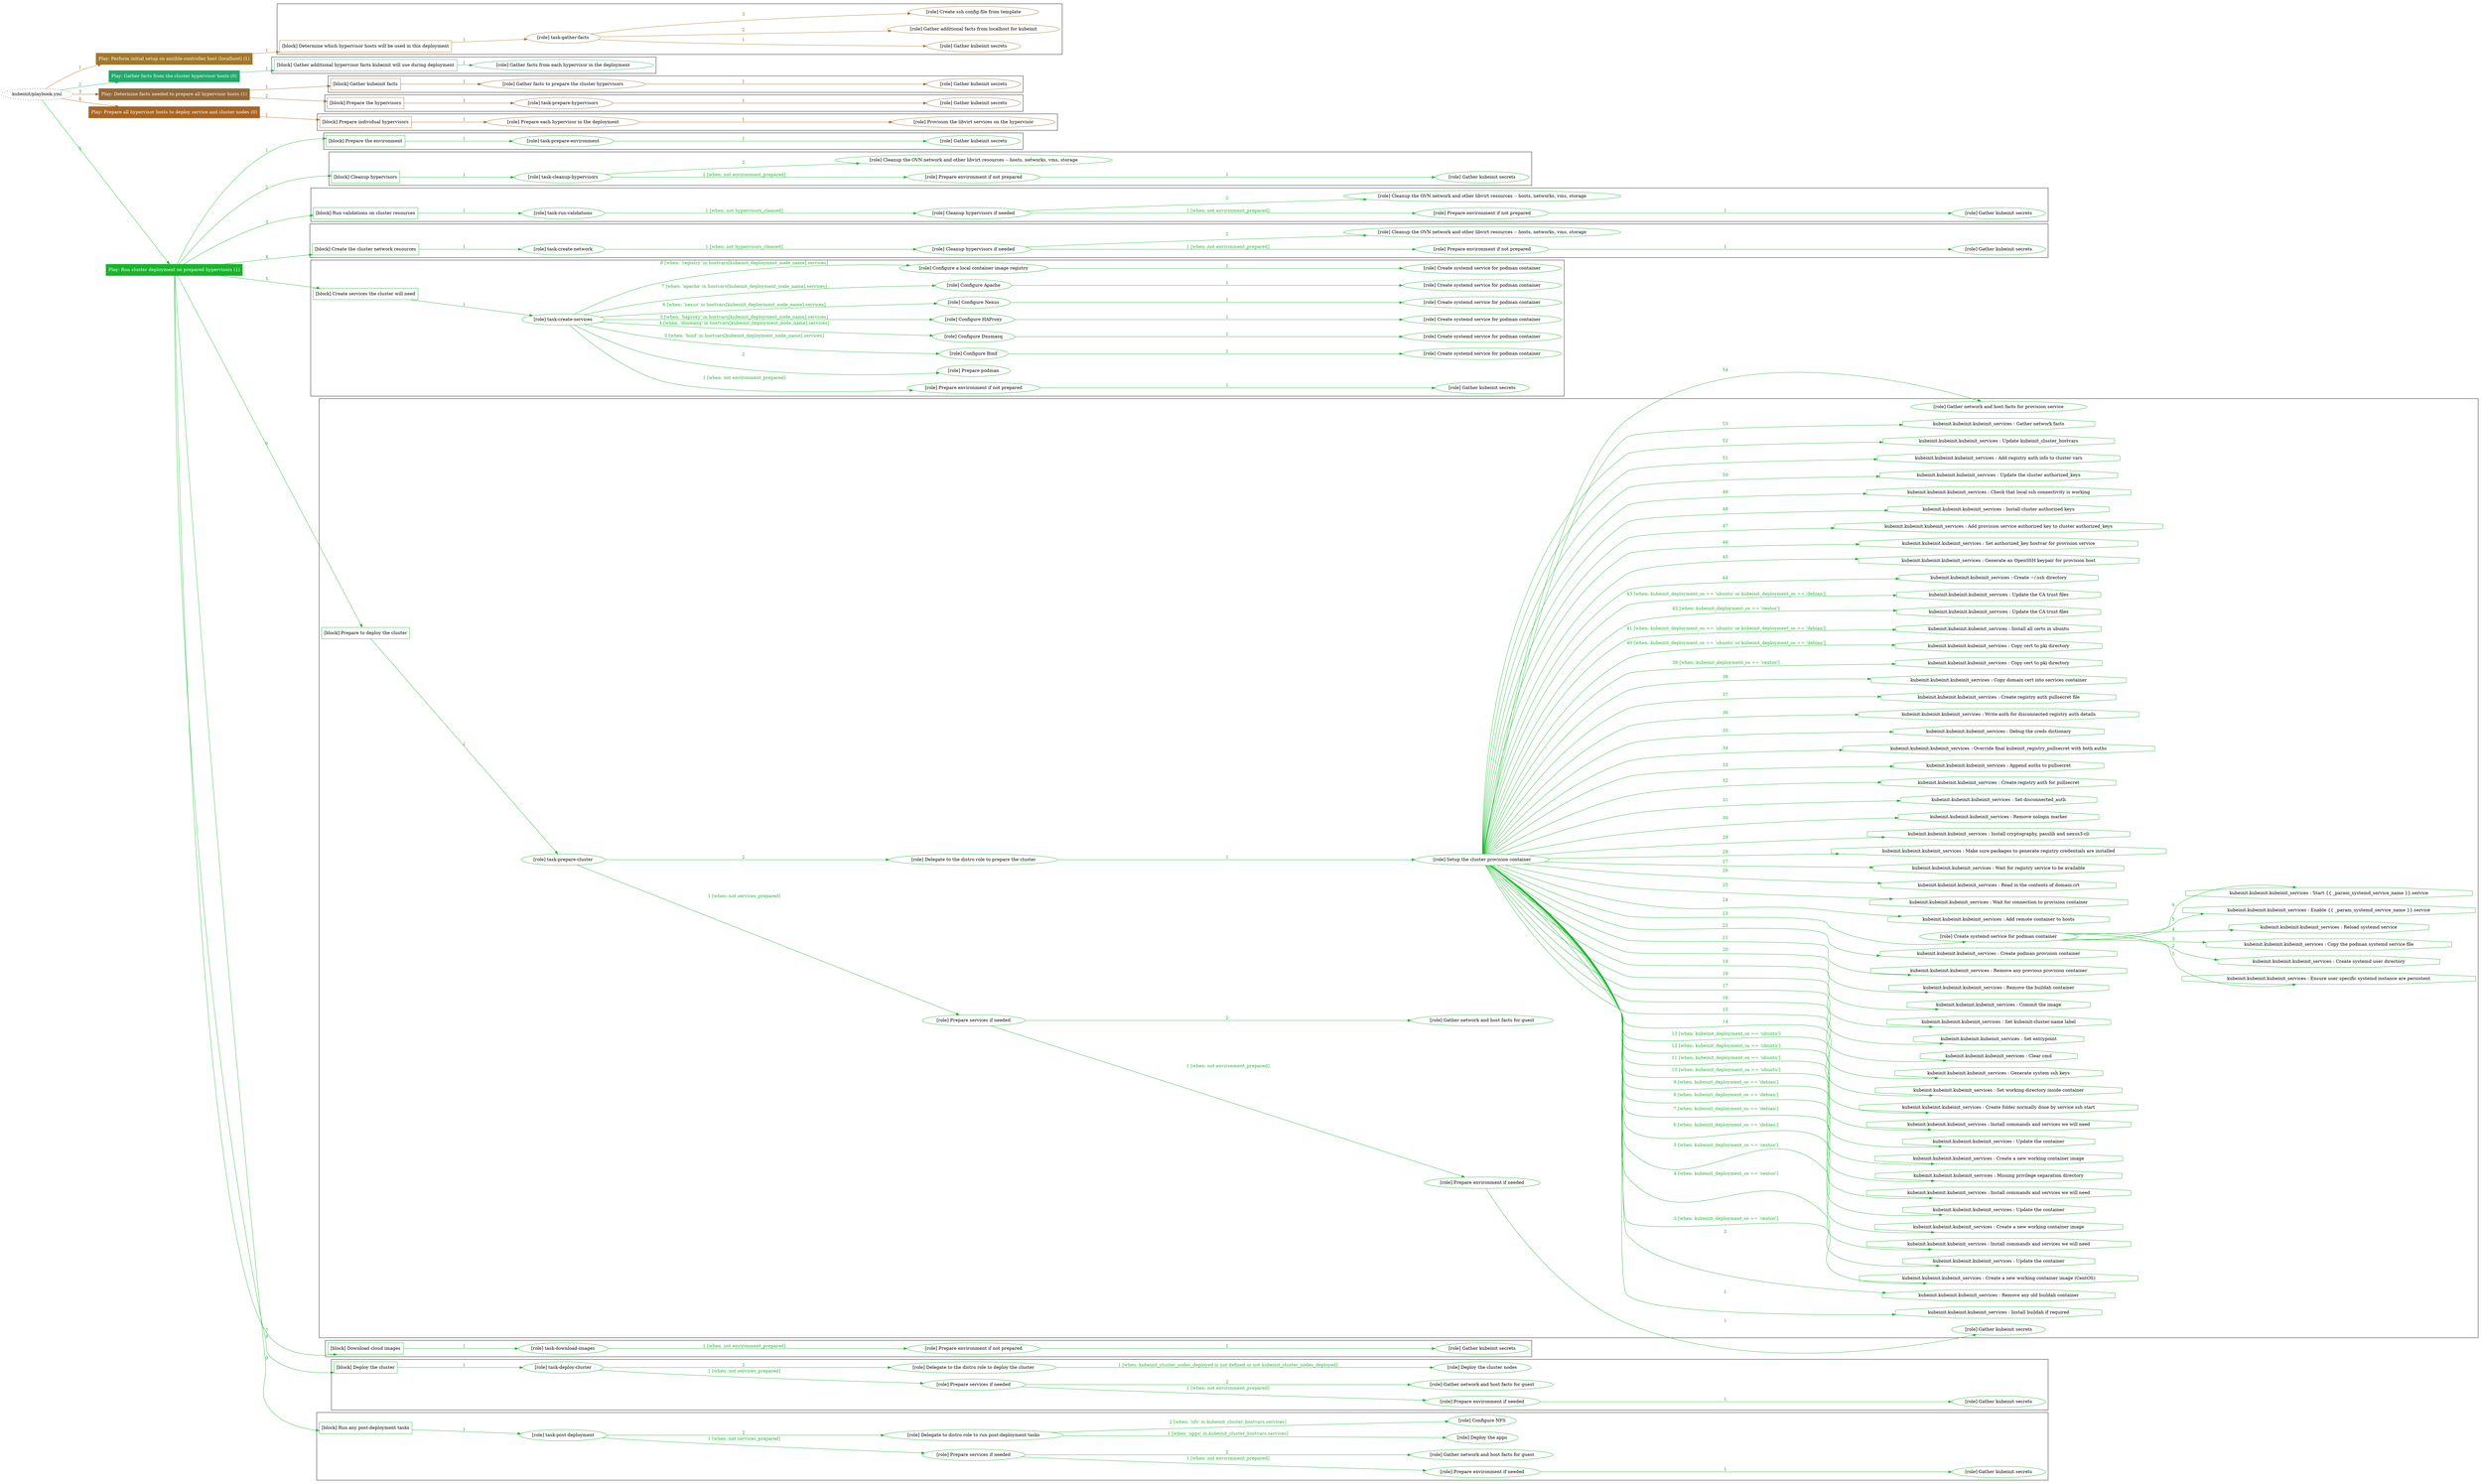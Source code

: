 digraph {
	graph [concentrate=true ordering=in rankdir=LR ratio=fill]
	edge [esep=5 sep=10]
	"kubeinit/playbook.yml" [URL="/home/runner/work/kubeinit/kubeinit/kubeinit/playbook.yml" id=playbook_84fba9ce style=dotted]
	"kubeinit/playbook.yml" -> play_010822d7 [label="1 " color="#a37829" fontcolor="#a37829" id=edge_a7d5410a labeltooltip="1 " tooltip="1 "]
	subgraph "Play: Perform initial setup on ansible-controller host (localhost) (1)" {
		play_010822d7 [label="Play: Perform initial setup on ansible-controller host (localhost) (1)" URL="/home/runner/work/kubeinit/kubeinit/kubeinit/playbook.yml" color="#a37829" fontcolor="#ffffff" id=play_010822d7 shape=box style=filled tooltip=localhost]
		play_010822d7 -> block_dcb8c14a [label=1 color="#a37829" fontcolor="#a37829" id=edge_700310ca labeltooltip=1 tooltip=1]
		subgraph cluster_block_dcb8c14a {
			block_dcb8c14a [label="[block] Determine which hypervisor hosts will be used in this deployment" URL="/home/runner/work/kubeinit/kubeinit/kubeinit/playbook.yml" color="#a37829" id=block_dcb8c14a labeltooltip="Determine which hypervisor hosts will be used in this deployment" shape=box tooltip="Determine which hypervisor hosts will be used in this deployment"]
			block_dcb8c14a -> role_39f34946 [label="1 " color="#a37829" fontcolor="#a37829" id=edge_fb85d889 labeltooltip="1 " tooltip="1 "]
			subgraph "task-gather-facts" {
				role_39f34946 [label="[role] task-gather-facts" URL="/home/runner/work/kubeinit/kubeinit/kubeinit/playbook.yml" color="#a37829" id=role_39f34946 tooltip="task-gather-facts"]
				role_39f34946 -> role_44f5b8d3 [label="1 " color="#a37829" fontcolor="#a37829" id=edge_ed61dc88 labeltooltip="1 " tooltip="1 "]
				subgraph "Gather kubeinit secrets" {
					role_44f5b8d3 [label="[role] Gather kubeinit secrets" URL="/home/runner/.ansible/collections/ansible_collections/kubeinit/kubeinit/roles/kubeinit_prepare/tasks/build_hypervisors_group.yml" color="#a37829" id=role_44f5b8d3 tooltip="Gather kubeinit secrets"]
				}
				role_39f34946 -> role_539f2148 [label="2 " color="#a37829" fontcolor="#a37829" id=edge_5804ff45 labeltooltip="2 " tooltip="2 "]
				subgraph "Gather additional facts from localhost for kubeinit" {
					role_539f2148 [label="[role] Gather additional facts from localhost for kubeinit" URL="/home/runner/.ansible/collections/ansible_collections/kubeinit/kubeinit/roles/kubeinit_prepare/tasks/build_hypervisors_group.yml" color="#a37829" id=role_539f2148 tooltip="Gather additional facts from localhost for kubeinit"]
				}
				role_39f34946 -> role_5b6ff74d [label="3 " color="#a37829" fontcolor="#a37829" id=edge_4830f0af labeltooltip="3 " tooltip="3 "]
				subgraph "Create ssh config file from template" {
					role_5b6ff74d [label="[role] Create ssh config file from template" URL="/home/runner/.ansible/collections/ansible_collections/kubeinit/kubeinit/roles/kubeinit_prepare/tasks/build_hypervisors_group.yml" color="#a37829" id=role_5b6ff74d tooltip="Create ssh config file from template"]
				}
			}
		}
	}
	"kubeinit/playbook.yml" -> play_2dc989ea [label="2 " color="#22aa6b" fontcolor="#22aa6b" id=edge_35e00c16 labeltooltip="2 " tooltip="2 "]
	subgraph "Play: Gather facts from the cluster hypervisor hosts (0)" {
		play_2dc989ea [label="Play: Gather facts from the cluster hypervisor hosts (0)" URL="/home/runner/work/kubeinit/kubeinit/kubeinit/playbook.yml" color="#22aa6b" fontcolor="#ffffff" id=play_2dc989ea shape=box style=filled tooltip="Play: Gather facts from the cluster hypervisor hosts (0)"]
		play_2dc989ea -> block_ac00ad74 [label=1 color="#22aa6b" fontcolor="#22aa6b" id=edge_d4556d71 labeltooltip=1 tooltip=1]
		subgraph cluster_block_ac00ad74 {
			block_ac00ad74 [label="[block] Gather additional hypervisor facts kubeinit will use during deployment" URL="/home/runner/work/kubeinit/kubeinit/kubeinit/playbook.yml" color="#22aa6b" id=block_ac00ad74 labeltooltip="Gather additional hypervisor facts kubeinit will use during deployment" shape=box tooltip="Gather additional hypervisor facts kubeinit will use during deployment"]
			block_ac00ad74 -> role_a3de8698 [label="1 " color="#22aa6b" fontcolor="#22aa6b" id=edge_7dc26b96 labeltooltip="1 " tooltip="1 "]
			subgraph "Gather facts from each hypervisor in the deployment" {
				role_a3de8698 [label="[role] Gather facts from each hypervisor in the deployment" URL="/home/runner/work/kubeinit/kubeinit/kubeinit/playbook.yml" color="#22aa6b" id=role_a3de8698 tooltip="Gather facts from each hypervisor in the deployment"]
			}
		}
	}
	"kubeinit/playbook.yml" -> play_e4b88ab1 [label="3 " color="#936939" fontcolor="#936939" id=edge_78af3069 labeltooltip="3 " tooltip="3 "]
	subgraph "Play: Determine facts needed to prepare all hypervisor hosts (1)" {
		play_e4b88ab1 [label="Play: Determine facts needed to prepare all hypervisor hosts (1)" URL="/home/runner/work/kubeinit/kubeinit/kubeinit/playbook.yml" color="#936939" fontcolor="#ffffff" id=play_e4b88ab1 shape=box style=filled tooltip=localhost]
		play_e4b88ab1 -> block_9641864a [label=1 color="#936939" fontcolor="#936939" id=edge_58a84266 labeltooltip=1 tooltip=1]
		subgraph cluster_block_9641864a {
			block_9641864a [label="[block] Gather kubeinit facts" URL="/home/runner/work/kubeinit/kubeinit/kubeinit/playbook.yml" color="#936939" id=block_9641864a labeltooltip="Gather kubeinit facts" shape=box tooltip="Gather kubeinit facts"]
			block_9641864a -> role_19237694 [label="1 " color="#936939" fontcolor="#936939" id=edge_d3f4c751 labeltooltip="1 " tooltip="1 "]
			subgraph "Gather facts to prepare the cluster hypervisors" {
				role_19237694 [label="[role] Gather facts to prepare the cluster hypervisors" URL="/home/runner/work/kubeinit/kubeinit/kubeinit/playbook.yml" color="#936939" id=role_19237694 tooltip="Gather facts to prepare the cluster hypervisors"]
				role_19237694 -> role_4e6e9935 [label="1 " color="#936939" fontcolor="#936939" id=edge_4ea0a6ab labeltooltip="1 " tooltip="1 "]
				subgraph "Gather kubeinit secrets" {
					role_4e6e9935 [label="[role] Gather kubeinit secrets" URL="/home/runner/.ansible/collections/ansible_collections/kubeinit/kubeinit/roles/kubeinit_prepare/tasks/gather_kubeinit_facts.yml" color="#936939" id=role_4e6e9935 tooltip="Gather kubeinit secrets"]
				}
			}
		}
		play_e4b88ab1 -> block_16814faa [label=2 color="#936939" fontcolor="#936939" id=edge_255faeba labeltooltip=2 tooltip=2]
		subgraph cluster_block_16814faa {
			block_16814faa [label="[block] Prepare the hypervisors" URL="/home/runner/work/kubeinit/kubeinit/kubeinit/playbook.yml" color="#936939" id=block_16814faa labeltooltip="Prepare the hypervisors" shape=box tooltip="Prepare the hypervisors"]
			block_16814faa -> role_1c1bbac6 [label="1 " color="#936939" fontcolor="#936939" id=edge_6a7a013c labeltooltip="1 " tooltip="1 "]
			subgraph "task-prepare-hypervisors" {
				role_1c1bbac6 [label="[role] task-prepare-hypervisors" URL="/home/runner/work/kubeinit/kubeinit/kubeinit/playbook.yml" color="#936939" id=role_1c1bbac6 tooltip="task-prepare-hypervisors"]
				role_1c1bbac6 -> role_fc783c22 [label="1 " color="#936939" fontcolor="#936939" id=edge_accdf6dc labeltooltip="1 " tooltip="1 "]
				subgraph "Gather kubeinit secrets" {
					role_fc783c22 [label="[role] Gather kubeinit secrets" URL="/home/runner/.ansible/collections/ansible_collections/kubeinit/kubeinit/roles/kubeinit_prepare/tasks/gather_kubeinit_facts.yml" color="#936939" id=role_fc783c22 tooltip="Gather kubeinit secrets"]
				}
			}
		}
	}
	"kubeinit/playbook.yml" -> play_22e86d2a [label="4 " color="#a96523" fontcolor="#a96523" id=edge_ec205d15 labeltooltip="4 " tooltip="4 "]
	subgraph "Play: Prepare all hypervisor hosts to deploy service and cluster nodes (0)" {
		play_22e86d2a [label="Play: Prepare all hypervisor hosts to deploy service and cluster nodes (0)" URL="/home/runner/work/kubeinit/kubeinit/kubeinit/playbook.yml" color="#a96523" fontcolor="#ffffff" id=play_22e86d2a shape=box style=filled tooltip="Play: Prepare all hypervisor hosts to deploy service and cluster nodes (0)"]
		play_22e86d2a -> block_40fb61cf [label=1 color="#a96523" fontcolor="#a96523" id=edge_02265a91 labeltooltip=1 tooltip=1]
		subgraph cluster_block_40fb61cf {
			block_40fb61cf [label="[block] Prepare individual hypervisors" URL="/home/runner/work/kubeinit/kubeinit/kubeinit/playbook.yml" color="#a96523" id=block_40fb61cf labeltooltip="Prepare individual hypervisors" shape=box tooltip="Prepare individual hypervisors"]
			block_40fb61cf -> role_a3c7fcb0 [label="1 " color="#a96523" fontcolor="#a96523" id=edge_dfbcfa0a labeltooltip="1 " tooltip="1 "]
			subgraph "Prepare each hypervisor in the deployment" {
				role_a3c7fcb0 [label="[role] Prepare each hypervisor in the deployment" URL="/home/runner/work/kubeinit/kubeinit/kubeinit/playbook.yml" color="#a96523" id=role_a3c7fcb0 tooltip="Prepare each hypervisor in the deployment"]
				role_a3c7fcb0 -> role_2aed43eb [label="1 " color="#a96523" fontcolor="#a96523" id=edge_36b8171f labeltooltip="1 " tooltip="1 "]
				subgraph "Provision the libvirt services on the hypervisor" {
					role_2aed43eb [label="[role] Provision the libvirt services on the hypervisor" URL="/home/runner/.ansible/collections/ansible_collections/kubeinit/kubeinit/roles/kubeinit_prepare/tasks/prepare_hypervisor.yml" color="#a96523" id=role_2aed43eb tooltip="Provision the libvirt services on the hypervisor"]
				}
			}
		}
	}
	"kubeinit/playbook.yml" -> play_64bb8687 [label="5 " color="#17b52a" fontcolor="#17b52a" id=edge_efe9ae5b labeltooltip="5 " tooltip="5 "]
	subgraph "Play: Run cluster deployment on prepared hypervisors (1)" {
		play_64bb8687 [label="Play: Run cluster deployment on prepared hypervisors (1)" URL="/home/runner/work/kubeinit/kubeinit/kubeinit/playbook.yml" color="#17b52a" fontcolor="#ffffff" id=play_64bb8687 shape=box style=filled tooltip=localhost]
		play_64bb8687 -> block_bbfc0397 [label=1 color="#17b52a" fontcolor="#17b52a" id=edge_41d5a544 labeltooltip=1 tooltip=1]
		subgraph cluster_block_bbfc0397 {
			block_bbfc0397 [label="[block] Prepare the environment" URL="/home/runner/work/kubeinit/kubeinit/kubeinit/playbook.yml" color="#17b52a" id=block_bbfc0397 labeltooltip="Prepare the environment" shape=box tooltip="Prepare the environment"]
			block_bbfc0397 -> role_d74ebbca [label="1 " color="#17b52a" fontcolor="#17b52a" id=edge_5b2a47fd labeltooltip="1 " tooltip="1 "]
			subgraph "task-prepare-environment" {
				role_d74ebbca [label="[role] task-prepare-environment" URL="/home/runner/work/kubeinit/kubeinit/kubeinit/playbook.yml" color="#17b52a" id=role_d74ebbca tooltip="task-prepare-environment"]
				role_d74ebbca -> role_ac856a50 [label="1 " color="#17b52a" fontcolor="#17b52a" id=edge_e6552eb6 labeltooltip="1 " tooltip="1 "]
				subgraph "Gather kubeinit secrets" {
					role_ac856a50 [label="[role] Gather kubeinit secrets" URL="/home/runner/.ansible/collections/ansible_collections/kubeinit/kubeinit/roles/kubeinit_prepare/tasks/gather_kubeinit_facts.yml" color="#17b52a" id=role_ac856a50 tooltip="Gather kubeinit secrets"]
				}
			}
		}
		play_64bb8687 -> block_3f1434f9 [label=2 color="#17b52a" fontcolor="#17b52a" id=edge_67674c0d labeltooltip=2 tooltip=2]
		subgraph cluster_block_3f1434f9 {
			block_3f1434f9 [label="[block] Cleanup hypervisors" URL="/home/runner/work/kubeinit/kubeinit/kubeinit/playbook.yml" color="#17b52a" id=block_3f1434f9 labeltooltip="Cleanup hypervisors" shape=box tooltip="Cleanup hypervisors"]
			block_3f1434f9 -> role_aa4baf7c [label="1 " color="#17b52a" fontcolor="#17b52a" id=edge_ce40bc9f labeltooltip="1 " tooltip="1 "]
			subgraph "task-cleanup-hypervisors" {
				role_aa4baf7c [label="[role] task-cleanup-hypervisors" URL="/home/runner/work/kubeinit/kubeinit/kubeinit/playbook.yml" color="#17b52a" id=role_aa4baf7c tooltip="task-cleanup-hypervisors"]
				role_aa4baf7c -> role_0d0cd2d0 [label="1 [when: not environment_prepared]" color="#17b52a" fontcolor="#17b52a" id=edge_a7b0afd8 labeltooltip="1 [when: not environment_prepared]" tooltip="1 [when: not environment_prepared]"]
				subgraph "Prepare environment if not prepared" {
					role_0d0cd2d0 [label="[role] Prepare environment if not prepared" URL="/home/runner/.ansible/collections/ansible_collections/kubeinit/kubeinit/roles/kubeinit_prepare/tasks/cleanup_hypervisors.yml" color="#17b52a" id=role_0d0cd2d0 tooltip="Prepare environment if not prepared"]
					role_0d0cd2d0 -> role_9ca22de2 [label="1 " color="#17b52a" fontcolor="#17b52a" id=edge_0d79c607 labeltooltip="1 " tooltip="1 "]
					subgraph "Gather kubeinit secrets" {
						role_9ca22de2 [label="[role] Gather kubeinit secrets" URL="/home/runner/.ansible/collections/ansible_collections/kubeinit/kubeinit/roles/kubeinit_prepare/tasks/gather_kubeinit_facts.yml" color="#17b52a" id=role_9ca22de2 tooltip="Gather kubeinit secrets"]
					}
				}
				role_aa4baf7c -> role_26570e67 [label="2 " color="#17b52a" fontcolor="#17b52a" id=edge_0f68b725 labeltooltip="2 " tooltip="2 "]
				subgraph "Cleanup the OVN network and other libvirt resources -- hosts, networks, vms, storage" {
					role_26570e67 [label="[role] Cleanup the OVN network and other libvirt resources -- hosts, networks, vms, storage" URL="/home/runner/.ansible/collections/ansible_collections/kubeinit/kubeinit/roles/kubeinit_prepare/tasks/cleanup_hypervisors.yml" color="#17b52a" id=role_26570e67 tooltip="Cleanup the OVN network and other libvirt resources -- hosts, networks, vms, storage"]
				}
			}
		}
		play_64bb8687 -> block_dca66e6c [label=3 color="#17b52a" fontcolor="#17b52a" id=edge_99a265ee labeltooltip=3 tooltip=3]
		subgraph cluster_block_dca66e6c {
			block_dca66e6c [label="[block] Run validations on cluster resources" URL="/home/runner/work/kubeinit/kubeinit/kubeinit/playbook.yml" color="#17b52a" id=block_dca66e6c labeltooltip="Run validations on cluster resources" shape=box tooltip="Run validations on cluster resources"]
			block_dca66e6c -> role_7340319b [label="1 " color="#17b52a" fontcolor="#17b52a" id=edge_f844c649 labeltooltip="1 " tooltip="1 "]
			subgraph "task-run-validations" {
				role_7340319b [label="[role] task-run-validations" URL="/home/runner/work/kubeinit/kubeinit/kubeinit/playbook.yml" color="#17b52a" id=role_7340319b tooltip="task-run-validations"]
				role_7340319b -> role_7cbd3b4e [label="1 [when: not hypervisors_cleaned]" color="#17b52a" fontcolor="#17b52a" id=edge_5befba0a labeltooltip="1 [when: not hypervisors_cleaned]" tooltip="1 [when: not hypervisors_cleaned]"]
				subgraph "Cleanup hypervisors if needed" {
					role_7cbd3b4e [label="[role] Cleanup hypervisors if needed" URL="/home/runner/.ansible/collections/ansible_collections/kubeinit/kubeinit/roles/kubeinit_validations/tasks/main.yml" color="#17b52a" id=role_7cbd3b4e tooltip="Cleanup hypervisors if needed"]
					role_7cbd3b4e -> role_caf42e31 [label="1 [when: not environment_prepared]" color="#17b52a" fontcolor="#17b52a" id=edge_5fbf40f5 labeltooltip="1 [when: not environment_prepared]" tooltip="1 [when: not environment_prepared]"]
					subgraph "Prepare environment if not prepared" {
						role_caf42e31 [label="[role] Prepare environment if not prepared" URL="/home/runner/.ansible/collections/ansible_collections/kubeinit/kubeinit/roles/kubeinit_prepare/tasks/cleanup_hypervisors.yml" color="#17b52a" id=role_caf42e31 tooltip="Prepare environment if not prepared"]
						role_caf42e31 -> role_7d5c1a63 [label="1 " color="#17b52a" fontcolor="#17b52a" id=edge_31cccf26 labeltooltip="1 " tooltip="1 "]
						subgraph "Gather kubeinit secrets" {
							role_7d5c1a63 [label="[role] Gather kubeinit secrets" URL="/home/runner/.ansible/collections/ansible_collections/kubeinit/kubeinit/roles/kubeinit_prepare/tasks/gather_kubeinit_facts.yml" color="#17b52a" id=role_7d5c1a63 tooltip="Gather kubeinit secrets"]
						}
					}
					role_7cbd3b4e -> role_e10bc735 [label="2 " color="#17b52a" fontcolor="#17b52a" id=edge_9ee5b65f labeltooltip="2 " tooltip="2 "]
					subgraph "Cleanup the OVN network and other libvirt resources -- hosts, networks, vms, storage" {
						role_e10bc735 [label="[role] Cleanup the OVN network and other libvirt resources -- hosts, networks, vms, storage" URL="/home/runner/.ansible/collections/ansible_collections/kubeinit/kubeinit/roles/kubeinit_prepare/tasks/cleanup_hypervisors.yml" color="#17b52a" id=role_e10bc735 tooltip="Cleanup the OVN network and other libvirt resources -- hosts, networks, vms, storage"]
					}
				}
			}
		}
		play_64bb8687 -> block_aea53b89 [label=4 color="#17b52a" fontcolor="#17b52a" id=edge_0e803e95 labeltooltip=4 tooltip=4]
		subgraph cluster_block_aea53b89 {
			block_aea53b89 [label="[block] Create the cluster network resources" URL="/home/runner/work/kubeinit/kubeinit/kubeinit/playbook.yml" color="#17b52a" id=block_aea53b89 labeltooltip="Create the cluster network resources" shape=box tooltip="Create the cluster network resources"]
			block_aea53b89 -> role_957cc8a6 [label="1 " color="#17b52a" fontcolor="#17b52a" id=edge_a18d44c5 labeltooltip="1 " tooltip="1 "]
			subgraph "task-create-network" {
				role_957cc8a6 [label="[role] task-create-network" URL="/home/runner/work/kubeinit/kubeinit/kubeinit/playbook.yml" color="#17b52a" id=role_957cc8a6 tooltip="task-create-network"]
				role_957cc8a6 -> role_bab358bd [label="1 [when: not hypervisors_cleaned]" color="#17b52a" fontcolor="#17b52a" id=edge_50283673 labeltooltip="1 [when: not hypervisors_cleaned]" tooltip="1 [when: not hypervisors_cleaned]"]
				subgraph "Cleanup hypervisors if needed" {
					role_bab358bd [label="[role] Cleanup hypervisors if needed" URL="/home/runner/.ansible/collections/ansible_collections/kubeinit/kubeinit/roles/kubeinit_libvirt/tasks/create_network.yml" color="#17b52a" id=role_bab358bd tooltip="Cleanup hypervisors if needed"]
					role_bab358bd -> role_b33e9c35 [label="1 [when: not environment_prepared]" color="#17b52a" fontcolor="#17b52a" id=edge_08e759b4 labeltooltip="1 [when: not environment_prepared]" tooltip="1 [when: not environment_prepared]"]
					subgraph "Prepare environment if not prepared" {
						role_b33e9c35 [label="[role] Prepare environment if not prepared" URL="/home/runner/.ansible/collections/ansible_collections/kubeinit/kubeinit/roles/kubeinit_prepare/tasks/cleanup_hypervisors.yml" color="#17b52a" id=role_b33e9c35 tooltip="Prepare environment if not prepared"]
						role_b33e9c35 -> role_7e5448d7 [label="1 " color="#17b52a" fontcolor="#17b52a" id=edge_12b33874 labeltooltip="1 " tooltip="1 "]
						subgraph "Gather kubeinit secrets" {
							role_7e5448d7 [label="[role] Gather kubeinit secrets" URL="/home/runner/.ansible/collections/ansible_collections/kubeinit/kubeinit/roles/kubeinit_prepare/tasks/gather_kubeinit_facts.yml" color="#17b52a" id=role_7e5448d7 tooltip="Gather kubeinit secrets"]
						}
					}
					role_bab358bd -> role_82193b40 [label="2 " color="#17b52a" fontcolor="#17b52a" id=edge_972640d1 labeltooltip="2 " tooltip="2 "]
					subgraph "Cleanup the OVN network and other libvirt resources -- hosts, networks, vms, storage" {
						role_82193b40 [label="[role] Cleanup the OVN network and other libvirt resources -- hosts, networks, vms, storage" URL="/home/runner/.ansible/collections/ansible_collections/kubeinit/kubeinit/roles/kubeinit_prepare/tasks/cleanup_hypervisors.yml" color="#17b52a" id=role_82193b40 tooltip="Cleanup the OVN network and other libvirt resources -- hosts, networks, vms, storage"]
					}
				}
			}
		}
		play_64bb8687 -> block_4d4baec1 [label=5 color="#17b52a" fontcolor="#17b52a" id=edge_bff6e96a labeltooltip=5 tooltip=5]
		subgraph cluster_block_4d4baec1 {
			block_4d4baec1 [label="[block] Create services the cluster will need" URL="/home/runner/work/kubeinit/kubeinit/kubeinit/playbook.yml" color="#17b52a" id=block_4d4baec1 labeltooltip="Create services the cluster will need" shape=box tooltip="Create services the cluster will need"]
			block_4d4baec1 -> role_7cbf0a01 [label="1 " color="#17b52a" fontcolor="#17b52a" id=edge_b62a4c8f labeltooltip="1 " tooltip="1 "]
			subgraph "task-create-services" {
				role_7cbf0a01 [label="[role] task-create-services" URL="/home/runner/work/kubeinit/kubeinit/kubeinit/playbook.yml" color="#17b52a" id=role_7cbf0a01 tooltip="task-create-services"]
				role_7cbf0a01 -> role_25da7b26 [label="1 [when: not environment_prepared]" color="#17b52a" fontcolor="#17b52a" id=edge_885d1fc9 labeltooltip="1 [when: not environment_prepared]" tooltip="1 [when: not environment_prepared]"]
				subgraph "Prepare environment if not prepared" {
					role_25da7b26 [label="[role] Prepare environment if not prepared" URL="/home/runner/.ansible/collections/ansible_collections/kubeinit/kubeinit/roles/kubeinit_services/tasks/main.yml" color="#17b52a" id=role_25da7b26 tooltip="Prepare environment if not prepared"]
					role_25da7b26 -> role_eff73743 [label="1 " color="#17b52a" fontcolor="#17b52a" id=edge_cc1c04b3 labeltooltip="1 " tooltip="1 "]
					subgraph "Gather kubeinit secrets" {
						role_eff73743 [label="[role] Gather kubeinit secrets" URL="/home/runner/.ansible/collections/ansible_collections/kubeinit/kubeinit/roles/kubeinit_prepare/tasks/gather_kubeinit_facts.yml" color="#17b52a" id=role_eff73743 tooltip="Gather kubeinit secrets"]
					}
				}
				role_7cbf0a01 -> role_64d2f713 [label="2 " color="#17b52a" fontcolor="#17b52a" id=edge_a0f78852 labeltooltip="2 " tooltip="2 "]
				subgraph "Prepare podman" {
					role_64d2f713 [label="[role] Prepare podman" URL="/home/runner/.ansible/collections/ansible_collections/kubeinit/kubeinit/roles/kubeinit_services/tasks/00_create_service_pod.yml" color="#17b52a" id=role_64d2f713 tooltip="Prepare podman"]
				}
				role_7cbf0a01 -> role_ff7ba791 [label="3 [when: 'bind' in hostvars[kubeinit_deployment_node_name].services]" color="#17b52a" fontcolor="#17b52a" id=edge_392e79a0 labeltooltip="3 [when: 'bind' in hostvars[kubeinit_deployment_node_name].services]" tooltip="3 [when: 'bind' in hostvars[kubeinit_deployment_node_name].services]"]
				subgraph "Configure Bind" {
					role_ff7ba791 [label="[role] Configure Bind" URL="/home/runner/.ansible/collections/ansible_collections/kubeinit/kubeinit/roles/kubeinit_services/tasks/start_services_containers.yml" color="#17b52a" id=role_ff7ba791 tooltip="Configure Bind"]
					role_ff7ba791 -> role_b3c2a29e [label="1 " color="#17b52a" fontcolor="#17b52a" id=edge_9f932dff labeltooltip="1 " tooltip="1 "]
					subgraph "Create systemd service for podman container" {
						role_b3c2a29e [label="[role] Create systemd service for podman container" URL="/home/runner/.ansible/collections/ansible_collections/kubeinit/kubeinit/roles/kubeinit_bind/tasks/main.yml" color="#17b52a" id=role_b3c2a29e tooltip="Create systemd service for podman container"]
					}
				}
				role_7cbf0a01 -> role_d4b18c6d [label="4 [when: 'dnsmasq' in hostvars[kubeinit_deployment_node_name].services]" color="#17b52a" fontcolor="#17b52a" id=edge_f054c1ae labeltooltip="4 [when: 'dnsmasq' in hostvars[kubeinit_deployment_node_name].services]" tooltip="4 [when: 'dnsmasq' in hostvars[kubeinit_deployment_node_name].services]"]
				subgraph "Configure Dnsmasq" {
					role_d4b18c6d [label="[role] Configure Dnsmasq" URL="/home/runner/.ansible/collections/ansible_collections/kubeinit/kubeinit/roles/kubeinit_services/tasks/start_services_containers.yml" color="#17b52a" id=role_d4b18c6d tooltip="Configure Dnsmasq"]
					role_d4b18c6d -> role_06688817 [label="1 " color="#17b52a" fontcolor="#17b52a" id=edge_85ec9a1c labeltooltip="1 " tooltip="1 "]
					subgraph "Create systemd service for podman container" {
						role_06688817 [label="[role] Create systemd service for podman container" URL="/home/runner/.ansible/collections/ansible_collections/kubeinit/kubeinit/roles/kubeinit_dnsmasq/tasks/main.yml" color="#17b52a" id=role_06688817 tooltip="Create systemd service for podman container"]
					}
				}
				role_7cbf0a01 -> role_52c42e61 [label="5 [when: 'haproxy' in hostvars[kubeinit_deployment_node_name].services]" color="#17b52a" fontcolor="#17b52a" id=edge_87dfb4b6 labeltooltip="5 [when: 'haproxy' in hostvars[kubeinit_deployment_node_name].services]" tooltip="5 [when: 'haproxy' in hostvars[kubeinit_deployment_node_name].services]"]
				subgraph "Configure HAProxy" {
					role_52c42e61 [label="[role] Configure HAProxy" URL="/home/runner/.ansible/collections/ansible_collections/kubeinit/kubeinit/roles/kubeinit_services/tasks/start_services_containers.yml" color="#17b52a" id=role_52c42e61 tooltip="Configure HAProxy"]
					role_52c42e61 -> role_91958cb6 [label="1 " color="#17b52a" fontcolor="#17b52a" id=edge_92d668ef labeltooltip="1 " tooltip="1 "]
					subgraph "Create systemd service for podman container" {
						role_91958cb6 [label="[role] Create systemd service for podman container" URL="/home/runner/.ansible/collections/ansible_collections/kubeinit/kubeinit/roles/kubeinit_haproxy/tasks/main.yml" color="#17b52a" id=role_91958cb6 tooltip="Create systemd service for podman container"]
					}
				}
				role_7cbf0a01 -> role_205fbb84 [label="6 [when: 'nexus' in hostvars[kubeinit_deployment_node_name].services]" color="#17b52a" fontcolor="#17b52a" id=edge_3442d4ce labeltooltip="6 [when: 'nexus' in hostvars[kubeinit_deployment_node_name].services]" tooltip="6 [when: 'nexus' in hostvars[kubeinit_deployment_node_name].services]"]
				subgraph "Configure Nexus" {
					role_205fbb84 [label="[role] Configure Nexus" URL="/home/runner/.ansible/collections/ansible_collections/kubeinit/kubeinit/roles/kubeinit_services/tasks/start_services_containers.yml" color="#17b52a" id=role_205fbb84 tooltip="Configure Nexus"]
					role_205fbb84 -> role_b0420379 [label="1 " color="#17b52a" fontcolor="#17b52a" id=edge_5c4310a0 labeltooltip="1 " tooltip="1 "]
					subgraph "Create systemd service for podman container" {
						role_b0420379 [label="[role] Create systemd service for podman container" URL="/home/runner/.ansible/collections/ansible_collections/kubeinit/kubeinit/roles/kubeinit_nexus/tasks/main.yml" color="#17b52a" id=role_b0420379 tooltip="Create systemd service for podman container"]
					}
				}
				role_7cbf0a01 -> role_e3a705a2 [label="7 [when: 'apache' in hostvars[kubeinit_deployment_node_name].services]" color="#17b52a" fontcolor="#17b52a" id=edge_92230f1d labeltooltip="7 [when: 'apache' in hostvars[kubeinit_deployment_node_name].services]" tooltip="7 [when: 'apache' in hostvars[kubeinit_deployment_node_name].services]"]
				subgraph "Configure Apache" {
					role_e3a705a2 [label="[role] Configure Apache" URL="/home/runner/.ansible/collections/ansible_collections/kubeinit/kubeinit/roles/kubeinit_services/tasks/start_services_containers.yml" color="#17b52a" id=role_e3a705a2 tooltip="Configure Apache"]
					role_e3a705a2 -> role_fef2dff2 [label="1 " color="#17b52a" fontcolor="#17b52a" id=edge_d166b7ba labeltooltip="1 " tooltip="1 "]
					subgraph "Create systemd service for podman container" {
						role_fef2dff2 [label="[role] Create systemd service for podman container" URL="/home/runner/.ansible/collections/ansible_collections/kubeinit/kubeinit/roles/kubeinit_apache/tasks/main.yml" color="#17b52a" id=role_fef2dff2 tooltip="Create systemd service for podman container"]
					}
				}
				role_7cbf0a01 -> role_6638e2cf [label="8 [when: 'registry' in hostvars[kubeinit_deployment_node_name].services]" color="#17b52a" fontcolor="#17b52a" id=edge_f639ff50 labeltooltip="8 [when: 'registry' in hostvars[kubeinit_deployment_node_name].services]" tooltip="8 [when: 'registry' in hostvars[kubeinit_deployment_node_name].services]"]
				subgraph "Configure a local container image registry" {
					role_6638e2cf [label="[role] Configure a local container image registry" URL="/home/runner/.ansible/collections/ansible_collections/kubeinit/kubeinit/roles/kubeinit_services/tasks/start_services_containers.yml" color="#17b52a" id=role_6638e2cf tooltip="Configure a local container image registry"]
					role_6638e2cf -> role_63be3a0c [label="1 " color="#17b52a" fontcolor="#17b52a" id=edge_68dab74e labeltooltip="1 " tooltip="1 "]
					subgraph "Create systemd service for podman container" {
						role_63be3a0c [label="[role] Create systemd service for podman container" URL="/home/runner/.ansible/collections/ansible_collections/kubeinit/kubeinit/roles/kubeinit_registry/tasks/main.yml" color="#17b52a" id=role_63be3a0c tooltip="Create systemd service for podman container"]
					}
				}
			}
		}
		play_64bb8687 -> block_c933a621 [label=6 color="#17b52a" fontcolor="#17b52a" id=edge_1092ed04 labeltooltip=6 tooltip=6]
		subgraph cluster_block_c933a621 {
			block_c933a621 [label="[block] Prepare to deploy the cluster" URL="/home/runner/work/kubeinit/kubeinit/kubeinit/playbook.yml" color="#17b52a" id=block_c933a621 labeltooltip="Prepare to deploy the cluster" shape=box tooltip="Prepare to deploy the cluster"]
			block_c933a621 -> role_09d3606f [label="1 " color="#17b52a" fontcolor="#17b52a" id=edge_b33f8aae labeltooltip="1 " tooltip="1 "]
			subgraph "task-prepare-cluster" {
				role_09d3606f [label="[role] task-prepare-cluster" URL="/home/runner/work/kubeinit/kubeinit/kubeinit/playbook.yml" color="#17b52a" id=role_09d3606f tooltip="task-prepare-cluster"]
				role_09d3606f -> role_55df194b [label="1 [when: not services_prepared]" color="#17b52a" fontcolor="#17b52a" id=edge_5c8c9674 labeltooltip="1 [when: not services_prepared]" tooltip="1 [when: not services_prepared]"]
				subgraph "Prepare services if needed" {
					role_55df194b [label="[role] Prepare services if needed" URL="/home/runner/.ansible/collections/ansible_collections/kubeinit/kubeinit/roles/kubeinit_prepare/tasks/prepare_cluster.yml" color="#17b52a" id=role_55df194b tooltip="Prepare services if needed"]
					role_55df194b -> role_bdd1c466 [label="1 [when: not environment_prepared]" color="#17b52a" fontcolor="#17b52a" id=edge_7550b360 labeltooltip="1 [when: not environment_prepared]" tooltip="1 [when: not environment_prepared]"]
					subgraph "Prepare environment if needed" {
						role_bdd1c466 [label="[role] Prepare environment if needed" URL="/home/runner/.ansible/collections/ansible_collections/kubeinit/kubeinit/roles/kubeinit_services/tasks/prepare_services.yml" color="#17b52a" id=role_bdd1c466 tooltip="Prepare environment if needed"]
						role_bdd1c466 -> role_9fb7485f [label="1 " color="#17b52a" fontcolor="#17b52a" id=edge_29e7d200 labeltooltip="1 " tooltip="1 "]
						subgraph "Gather kubeinit secrets" {
							role_9fb7485f [label="[role] Gather kubeinit secrets" URL="/home/runner/.ansible/collections/ansible_collections/kubeinit/kubeinit/roles/kubeinit_prepare/tasks/gather_kubeinit_facts.yml" color="#17b52a" id=role_9fb7485f tooltip="Gather kubeinit secrets"]
						}
					}
					role_55df194b -> role_fa103885 [label="2 " color="#17b52a" fontcolor="#17b52a" id=edge_4ca48126 labeltooltip="2 " tooltip="2 "]
					subgraph "Gather network and host facts for guest" {
						role_fa103885 [label="[role] Gather network and host facts for guest" URL="/home/runner/.ansible/collections/ansible_collections/kubeinit/kubeinit/roles/kubeinit_services/tasks/prepare_services.yml" color="#17b52a" id=role_fa103885 tooltip="Gather network and host facts for guest"]
					}
				}
				role_09d3606f -> role_ffe75171 [label="2 " color="#17b52a" fontcolor="#17b52a" id=edge_6ee5cc63 labeltooltip="2 " tooltip="2 "]
				subgraph "Delegate to the distro role to prepare the cluster" {
					role_ffe75171 [label="[role] Delegate to the distro role to prepare the cluster" URL="/home/runner/.ansible/collections/ansible_collections/kubeinit/kubeinit/roles/kubeinit_prepare/tasks/prepare_cluster.yml" color="#17b52a" id=role_ffe75171 tooltip="Delegate to the distro role to prepare the cluster"]
					role_ffe75171 -> role_fe5696d8 [label="1 " color="#17b52a" fontcolor="#17b52a" id=edge_45abaabc labeltooltip="1 " tooltip="1 "]
					subgraph "Setup the cluster provision container" {
						role_fe5696d8 [label="[role] Setup the cluster provision container" URL="/home/runner/.ansible/collections/ansible_collections/kubeinit/kubeinit/roles/kubeinit_cdk/tasks/prepare_cluster.yml" color="#17b52a" id=role_fe5696d8 tooltip="Setup the cluster provision container"]
						task_9dd73a59 [label="kubeinit.kubeinit.kubeinit_services : Install buildah if required" URL="/home/runner/.ansible/collections/ansible_collections/kubeinit/kubeinit/roles/kubeinit_services/tasks/create_provision_container.yml" color="#17b52a" id=task_9dd73a59 shape=octagon tooltip="kubeinit.kubeinit.kubeinit_services : Install buildah if required"]
						role_fe5696d8 -> task_9dd73a59 [label="1 " color="#17b52a" fontcolor="#17b52a" id=edge_6a301bd7 labeltooltip="1 " tooltip="1 "]
						task_bff6cf1d [label="kubeinit.kubeinit.kubeinit_services : Remove any old buildah container" URL="/home/runner/.ansible/collections/ansible_collections/kubeinit/kubeinit/roles/kubeinit_services/tasks/create_provision_container.yml" color="#17b52a" id=task_bff6cf1d shape=octagon tooltip="kubeinit.kubeinit.kubeinit_services : Remove any old buildah container"]
						role_fe5696d8 -> task_bff6cf1d [label="2 " color="#17b52a" fontcolor="#17b52a" id=edge_7e092e29 labeltooltip="2 " tooltip="2 "]
						task_86a96b04 [label="kubeinit.kubeinit.kubeinit_services : Create a new working container image (CentOS)" URL="/home/runner/.ansible/collections/ansible_collections/kubeinit/kubeinit/roles/kubeinit_services/tasks/create_provision_container.yml" color="#17b52a" id=task_86a96b04 shape=octagon tooltip="kubeinit.kubeinit.kubeinit_services : Create a new working container image (CentOS)"]
						role_fe5696d8 -> task_86a96b04 [label="3 [when: kubeinit_deployment_os == 'centos']" color="#17b52a" fontcolor="#17b52a" id=edge_28adf5ff labeltooltip="3 [when: kubeinit_deployment_os == 'centos']" tooltip="3 [when: kubeinit_deployment_os == 'centos']"]
						task_5ffbf973 [label="kubeinit.kubeinit.kubeinit_services : Update the container" URL="/home/runner/.ansible/collections/ansible_collections/kubeinit/kubeinit/roles/kubeinit_services/tasks/create_provision_container.yml" color="#17b52a" id=task_5ffbf973 shape=octagon tooltip="kubeinit.kubeinit.kubeinit_services : Update the container"]
						role_fe5696d8 -> task_5ffbf973 [label="4 [when: kubeinit_deployment_os == 'centos']" color="#17b52a" fontcolor="#17b52a" id=edge_f821abac labeltooltip="4 [when: kubeinit_deployment_os == 'centos']" tooltip="4 [when: kubeinit_deployment_os == 'centos']"]
						task_984db230 [label="kubeinit.kubeinit.kubeinit_services : Install commands and services we will need" URL="/home/runner/.ansible/collections/ansible_collections/kubeinit/kubeinit/roles/kubeinit_services/tasks/create_provision_container.yml" color="#17b52a" id=task_984db230 shape=octagon tooltip="kubeinit.kubeinit.kubeinit_services : Install commands and services we will need"]
						role_fe5696d8 -> task_984db230 [label="5 [when: kubeinit_deployment_os == 'centos']" color="#17b52a" fontcolor="#17b52a" id=edge_348cf5c7 labeltooltip="5 [when: kubeinit_deployment_os == 'centos']" tooltip="5 [when: kubeinit_deployment_os == 'centos']"]
						task_27c748cd [label="kubeinit.kubeinit.kubeinit_services : Create a new working container image" URL="/home/runner/.ansible/collections/ansible_collections/kubeinit/kubeinit/roles/kubeinit_services/tasks/create_provision_container.yml" color="#17b52a" id=task_27c748cd shape=octagon tooltip="kubeinit.kubeinit.kubeinit_services : Create a new working container image"]
						role_fe5696d8 -> task_27c748cd [label="6 [when: kubeinit_deployment_os == 'debian']" color="#17b52a" fontcolor="#17b52a" id=edge_4afa742c labeltooltip="6 [when: kubeinit_deployment_os == 'debian']" tooltip="6 [when: kubeinit_deployment_os == 'debian']"]
						task_d1f48a0b [label="kubeinit.kubeinit.kubeinit_services : Update the container" URL="/home/runner/.ansible/collections/ansible_collections/kubeinit/kubeinit/roles/kubeinit_services/tasks/create_provision_container.yml" color="#17b52a" id=task_d1f48a0b shape=octagon tooltip="kubeinit.kubeinit.kubeinit_services : Update the container"]
						role_fe5696d8 -> task_d1f48a0b [label="7 [when: kubeinit_deployment_os == 'debian']" color="#17b52a" fontcolor="#17b52a" id=edge_b3b25b49 labeltooltip="7 [when: kubeinit_deployment_os == 'debian']" tooltip="7 [when: kubeinit_deployment_os == 'debian']"]
						task_95320466 [label="kubeinit.kubeinit.kubeinit_services : Install commands and services we will need" URL="/home/runner/.ansible/collections/ansible_collections/kubeinit/kubeinit/roles/kubeinit_services/tasks/create_provision_container.yml" color="#17b52a" id=task_95320466 shape=octagon tooltip="kubeinit.kubeinit.kubeinit_services : Install commands and services we will need"]
						role_fe5696d8 -> task_95320466 [label="8 [when: kubeinit_deployment_os == 'debian']" color="#17b52a" fontcolor="#17b52a" id=edge_754fdc28 labeltooltip="8 [when: kubeinit_deployment_os == 'debian']" tooltip="8 [when: kubeinit_deployment_os == 'debian']"]
						task_65ab6b0c [label="kubeinit.kubeinit.kubeinit_services : Missing privilege separation directory" URL="/home/runner/.ansible/collections/ansible_collections/kubeinit/kubeinit/roles/kubeinit_services/tasks/create_provision_container.yml" color="#17b52a" id=task_65ab6b0c shape=octagon tooltip="kubeinit.kubeinit.kubeinit_services : Missing privilege separation directory"]
						role_fe5696d8 -> task_65ab6b0c [label="9 [when: kubeinit_deployment_os == 'debian']" color="#17b52a" fontcolor="#17b52a" id=edge_e437eb27 labeltooltip="9 [when: kubeinit_deployment_os == 'debian']" tooltip="9 [when: kubeinit_deployment_os == 'debian']"]
						task_5bbdc1a2 [label="kubeinit.kubeinit.kubeinit_services : Create a new working container image" URL="/home/runner/.ansible/collections/ansible_collections/kubeinit/kubeinit/roles/kubeinit_services/tasks/create_provision_container.yml" color="#17b52a" id=task_5bbdc1a2 shape=octagon tooltip="kubeinit.kubeinit.kubeinit_services : Create a new working container image"]
						role_fe5696d8 -> task_5bbdc1a2 [label="10 [when: kubeinit_deployment_os == 'ubuntu']" color="#17b52a" fontcolor="#17b52a" id=edge_c9888ad0 labeltooltip="10 [when: kubeinit_deployment_os == 'ubuntu']" tooltip="10 [when: kubeinit_deployment_os == 'ubuntu']"]
						task_efb42c4f [label="kubeinit.kubeinit.kubeinit_services : Update the container" URL="/home/runner/.ansible/collections/ansible_collections/kubeinit/kubeinit/roles/kubeinit_services/tasks/create_provision_container.yml" color="#17b52a" id=task_efb42c4f shape=octagon tooltip="kubeinit.kubeinit.kubeinit_services : Update the container"]
						role_fe5696d8 -> task_efb42c4f [label="11 [when: kubeinit_deployment_os == 'ubuntu']" color="#17b52a" fontcolor="#17b52a" id=edge_11f354b4 labeltooltip="11 [when: kubeinit_deployment_os == 'ubuntu']" tooltip="11 [when: kubeinit_deployment_os == 'ubuntu']"]
						task_5459cbe6 [label="kubeinit.kubeinit.kubeinit_services : Install commands and services we will need" URL="/home/runner/.ansible/collections/ansible_collections/kubeinit/kubeinit/roles/kubeinit_services/tasks/create_provision_container.yml" color="#17b52a" id=task_5459cbe6 shape=octagon tooltip="kubeinit.kubeinit.kubeinit_services : Install commands and services we will need"]
						role_fe5696d8 -> task_5459cbe6 [label="12 [when: kubeinit_deployment_os == 'ubuntu']" color="#17b52a" fontcolor="#17b52a" id=edge_c9e39a61 labeltooltip="12 [when: kubeinit_deployment_os == 'ubuntu']" tooltip="12 [when: kubeinit_deployment_os == 'ubuntu']"]
						task_ffadd524 [label="kubeinit.kubeinit.kubeinit_services : Create folder normally done by service ssh start" URL="/home/runner/.ansible/collections/ansible_collections/kubeinit/kubeinit/roles/kubeinit_services/tasks/create_provision_container.yml" color="#17b52a" id=task_ffadd524 shape=octagon tooltip="kubeinit.kubeinit.kubeinit_services : Create folder normally done by service ssh start"]
						role_fe5696d8 -> task_ffadd524 [label="13 [when: kubeinit_deployment_os == 'ubuntu']" color="#17b52a" fontcolor="#17b52a" id=edge_3418fb2d labeltooltip="13 [when: kubeinit_deployment_os == 'ubuntu']" tooltip="13 [when: kubeinit_deployment_os == 'ubuntu']"]
						task_e45b4608 [label="kubeinit.kubeinit.kubeinit_services : Set working directory inside container" URL="/home/runner/.ansible/collections/ansible_collections/kubeinit/kubeinit/roles/kubeinit_services/tasks/create_provision_container.yml" color="#17b52a" id=task_e45b4608 shape=octagon tooltip="kubeinit.kubeinit.kubeinit_services : Set working directory inside container"]
						role_fe5696d8 -> task_e45b4608 [label="14 " color="#17b52a" fontcolor="#17b52a" id=edge_90025f46 labeltooltip="14 " tooltip="14 "]
						task_28d58f6e [label="kubeinit.kubeinit.kubeinit_services : Generate system ssh keys" URL="/home/runner/.ansible/collections/ansible_collections/kubeinit/kubeinit/roles/kubeinit_services/tasks/create_provision_container.yml" color="#17b52a" id=task_28d58f6e shape=octagon tooltip="kubeinit.kubeinit.kubeinit_services : Generate system ssh keys"]
						role_fe5696d8 -> task_28d58f6e [label="15 " color="#17b52a" fontcolor="#17b52a" id=edge_84ad72b9 labeltooltip="15 " tooltip="15 "]
						task_5baced20 [label="kubeinit.kubeinit.kubeinit_services : Clear cmd" URL="/home/runner/.ansible/collections/ansible_collections/kubeinit/kubeinit/roles/kubeinit_services/tasks/create_provision_container.yml" color="#17b52a" id=task_5baced20 shape=octagon tooltip="kubeinit.kubeinit.kubeinit_services : Clear cmd"]
						role_fe5696d8 -> task_5baced20 [label="16 " color="#17b52a" fontcolor="#17b52a" id=edge_de7d6f2a labeltooltip="16 " tooltip="16 "]
						task_a4c78a69 [label="kubeinit.kubeinit.kubeinit_services : Set entrypoint" URL="/home/runner/.ansible/collections/ansible_collections/kubeinit/kubeinit/roles/kubeinit_services/tasks/create_provision_container.yml" color="#17b52a" id=task_a4c78a69 shape=octagon tooltip="kubeinit.kubeinit.kubeinit_services : Set entrypoint"]
						role_fe5696d8 -> task_a4c78a69 [label="17 " color="#17b52a" fontcolor="#17b52a" id=edge_73bd648b labeltooltip="17 " tooltip="17 "]
						task_d7e83afe [label="kubeinit.kubeinit.kubeinit_services : Set kubeinit-cluster-name label" URL="/home/runner/.ansible/collections/ansible_collections/kubeinit/kubeinit/roles/kubeinit_services/tasks/create_provision_container.yml" color="#17b52a" id=task_d7e83afe shape=octagon tooltip="kubeinit.kubeinit.kubeinit_services : Set kubeinit-cluster-name label"]
						role_fe5696d8 -> task_d7e83afe [label="18 " color="#17b52a" fontcolor="#17b52a" id=edge_81b7671e labeltooltip="18 " tooltip="18 "]
						task_30c3dbe3 [label="kubeinit.kubeinit.kubeinit_services : Commit the image" URL="/home/runner/.ansible/collections/ansible_collections/kubeinit/kubeinit/roles/kubeinit_services/tasks/create_provision_container.yml" color="#17b52a" id=task_30c3dbe3 shape=octagon tooltip="kubeinit.kubeinit.kubeinit_services : Commit the image"]
						role_fe5696d8 -> task_30c3dbe3 [label="19 " color="#17b52a" fontcolor="#17b52a" id=edge_e646982c labeltooltip="19 " tooltip="19 "]
						task_3c4e32f7 [label="kubeinit.kubeinit.kubeinit_services : Remove the buildah container" URL="/home/runner/.ansible/collections/ansible_collections/kubeinit/kubeinit/roles/kubeinit_services/tasks/create_provision_container.yml" color="#17b52a" id=task_3c4e32f7 shape=octagon tooltip="kubeinit.kubeinit.kubeinit_services : Remove the buildah container"]
						role_fe5696d8 -> task_3c4e32f7 [label="20 " color="#17b52a" fontcolor="#17b52a" id=edge_3735a8e7 labeltooltip="20 " tooltip="20 "]
						task_c756f217 [label="kubeinit.kubeinit.kubeinit_services : Remove any previous provision container" URL="/home/runner/.ansible/collections/ansible_collections/kubeinit/kubeinit/roles/kubeinit_services/tasks/create_provision_container.yml" color="#17b52a" id=task_c756f217 shape=octagon tooltip="kubeinit.kubeinit.kubeinit_services : Remove any previous provision container"]
						role_fe5696d8 -> task_c756f217 [label="21 " color="#17b52a" fontcolor="#17b52a" id=edge_3d6fc91e labeltooltip="21 " tooltip="21 "]
						task_5c70eb3c [label="kubeinit.kubeinit.kubeinit_services : Create podman provision container" URL="/home/runner/.ansible/collections/ansible_collections/kubeinit/kubeinit/roles/kubeinit_services/tasks/create_provision_container.yml" color="#17b52a" id=task_5c70eb3c shape=octagon tooltip="kubeinit.kubeinit.kubeinit_services : Create podman provision container"]
						role_fe5696d8 -> task_5c70eb3c [label="22 " color="#17b52a" fontcolor="#17b52a" id=edge_0f7e8eec labeltooltip="22 " tooltip="22 "]
						role_fe5696d8 -> role_f0f1e634 [label="23 " color="#17b52a" fontcolor="#17b52a" id=edge_3e062e99 labeltooltip="23 " tooltip="23 "]
						subgraph "Create systemd service for podman container" {
							role_f0f1e634 [label="[role] Create systemd service for podman container" URL="/home/runner/.ansible/collections/ansible_collections/kubeinit/kubeinit/roles/kubeinit_services/tasks/create_provision_container.yml" color="#17b52a" id=role_f0f1e634 tooltip="Create systemd service for podman container"]
							task_9d54b1ef [label="kubeinit.kubeinit.kubeinit_services : Ensure user specific systemd instance are persistent" URL="/home/runner/.ansible/collections/ansible_collections/kubeinit/kubeinit/roles/kubeinit_services/tasks/create_managed_service.yml" color="#17b52a" id=task_9d54b1ef shape=octagon tooltip="kubeinit.kubeinit.kubeinit_services : Ensure user specific systemd instance are persistent"]
							role_f0f1e634 -> task_9d54b1ef [label="1 " color="#17b52a" fontcolor="#17b52a" id=edge_f23b93c4 labeltooltip="1 " tooltip="1 "]
							task_c52296f1 [label="kubeinit.kubeinit.kubeinit_services : Create systemd user directory" URL="/home/runner/.ansible/collections/ansible_collections/kubeinit/kubeinit/roles/kubeinit_services/tasks/create_managed_service.yml" color="#17b52a" id=task_c52296f1 shape=octagon tooltip="kubeinit.kubeinit.kubeinit_services : Create systemd user directory"]
							role_f0f1e634 -> task_c52296f1 [label="2 " color="#17b52a" fontcolor="#17b52a" id=edge_def8e6a0 labeltooltip="2 " tooltip="2 "]
							task_e7dc67a6 [label="kubeinit.kubeinit.kubeinit_services : Copy the podman systemd service file" URL="/home/runner/.ansible/collections/ansible_collections/kubeinit/kubeinit/roles/kubeinit_services/tasks/create_managed_service.yml" color="#17b52a" id=task_e7dc67a6 shape=octagon tooltip="kubeinit.kubeinit.kubeinit_services : Copy the podman systemd service file"]
							role_f0f1e634 -> task_e7dc67a6 [label="3 " color="#17b52a" fontcolor="#17b52a" id=edge_3f55ecf3 labeltooltip="3 " tooltip="3 "]
							task_ccb9cf82 [label="kubeinit.kubeinit.kubeinit_services : Reload systemd service" URL="/home/runner/.ansible/collections/ansible_collections/kubeinit/kubeinit/roles/kubeinit_services/tasks/create_managed_service.yml" color="#17b52a" id=task_ccb9cf82 shape=octagon tooltip="kubeinit.kubeinit.kubeinit_services : Reload systemd service"]
							role_f0f1e634 -> task_ccb9cf82 [label="4 " color="#17b52a" fontcolor="#17b52a" id=edge_64b93827 labeltooltip="4 " tooltip="4 "]
							task_e80a40d3 [label="kubeinit.kubeinit.kubeinit_services : Enable {{ _param_systemd_service_name }}.service" URL="/home/runner/.ansible/collections/ansible_collections/kubeinit/kubeinit/roles/kubeinit_services/tasks/create_managed_service.yml" color="#17b52a" id=task_e80a40d3 shape=octagon tooltip="kubeinit.kubeinit.kubeinit_services : Enable {{ _param_systemd_service_name }}.service"]
							role_f0f1e634 -> task_e80a40d3 [label="5 " color="#17b52a" fontcolor="#17b52a" id=edge_1c6c1d3a labeltooltip="5 " tooltip="5 "]
							task_775321b3 [label="kubeinit.kubeinit.kubeinit_services : Start {{ _param_systemd_service_name }}.service" URL="/home/runner/.ansible/collections/ansible_collections/kubeinit/kubeinit/roles/kubeinit_services/tasks/create_managed_service.yml" color="#17b52a" id=task_775321b3 shape=octagon tooltip="kubeinit.kubeinit.kubeinit_services : Start {{ _param_systemd_service_name }}.service"]
							role_f0f1e634 -> task_775321b3 [label="6 " color="#17b52a" fontcolor="#17b52a" id=edge_2f7233b1 labeltooltip="6 " tooltip="6 "]
						}
						task_f61ed7b5 [label="kubeinit.kubeinit.kubeinit_services : Add remote container to hosts" URL="/home/runner/.ansible/collections/ansible_collections/kubeinit/kubeinit/roles/kubeinit_services/tasks/create_provision_container.yml" color="#17b52a" id=task_f61ed7b5 shape=octagon tooltip="kubeinit.kubeinit.kubeinit_services : Add remote container to hosts"]
						role_fe5696d8 -> task_f61ed7b5 [label="24 " color="#17b52a" fontcolor="#17b52a" id=edge_fd3c4b96 labeltooltip="24 " tooltip="24 "]
						task_2e466a64 [label="kubeinit.kubeinit.kubeinit_services : Wait for connection to provision container" URL="/home/runner/.ansible/collections/ansible_collections/kubeinit/kubeinit/roles/kubeinit_services/tasks/create_provision_container.yml" color="#17b52a" id=task_2e466a64 shape=octagon tooltip="kubeinit.kubeinit.kubeinit_services : Wait for connection to provision container"]
						role_fe5696d8 -> task_2e466a64 [label="25 " color="#17b52a" fontcolor="#17b52a" id=edge_62168281 labeltooltip="25 " tooltip="25 "]
						task_203d75cd [label="kubeinit.kubeinit.kubeinit_services : Read in the contents of domain.crt" URL="/home/runner/.ansible/collections/ansible_collections/kubeinit/kubeinit/roles/kubeinit_services/tasks/create_provision_container.yml" color="#17b52a" id=task_203d75cd shape=octagon tooltip="kubeinit.kubeinit.kubeinit_services : Read in the contents of domain.crt"]
						role_fe5696d8 -> task_203d75cd [label="26 " color="#17b52a" fontcolor="#17b52a" id=edge_5304a805 labeltooltip="26 " tooltip="26 "]
						task_3dbb1ed2 [label="kubeinit.kubeinit.kubeinit_services : Wait for registry service to be available" URL="/home/runner/.ansible/collections/ansible_collections/kubeinit/kubeinit/roles/kubeinit_services/tasks/create_provision_container.yml" color="#17b52a" id=task_3dbb1ed2 shape=octagon tooltip="kubeinit.kubeinit.kubeinit_services : Wait for registry service to be available"]
						role_fe5696d8 -> task_3dbb1ed2 [label="27 " color="#17b52a" fontcolor="#17b52a" id=edge_4bec37b8 labeltooltip="27 " tooltip="27 "]
						task_d5305e1a [label="kubeinit.kubeinit.kubeinit_services : Make sure packages to generate registry credentials are installed" URL="/home/runner/.ansible/collections/ansible_collections/kubeinit/kubeinit/roles/kubeinit_services/tasks/create_provision_container.yml" color="#17b52a" id=task_d5305e1a shape=octagon tooltip="kubeinit.kubeinit.kubeinit_services : Make sure packages to generate registry credentials are installed"]
						role_fe5696d8 -> task_d5305e1a [label="28 " color="#17b52a" fontcolor="#17b52a" id=edge_40d55edc labeltooltip="28 " tooltip="28 "]
						task_aed589e8 [label="kubeinit.kubeinit.kubeinit_services : Install cryptography, passlib and nexus3-cli" URL="/home/runner/.ansible/collections/ansible_collections/kubeinit/kubeinit/roles/kubeinit_services/tasks/create_provision_container.yml" color="#17b52a" id=task_aed589e8 shape=octagon tooltip="kubeinit.kubeinit.kubeinit_services : Install cryptography, passlib and nexus3-cli"]
						role_fe5696d8 -> task_aed589e8 [label="29 " color="#17b52a" fontcolor="#17b52a" id=edge_14d0b450 labeltooltip="29 " tooltip="29 "]
						task_b15c8ee5 [label="kubeinit.kubeinit.kubeinit_services : Remove nologin marker" URL="/home/runner/.ansible/collections/ansible_collections/kubeinit/kubeinit/roles/kubeinit_services/tasks/create_provision_container.yml" color="#17b52a" id=task_b15c8ee5 shape=octagon tooltip="kubeinit.kubeinit.kubeinit_services : Remove nologin marker"]
						role_fe5696d8 -> task_b15c8ee5 [label="30 " color="#17b52a" fontcolor="#17b52a" id=edge_385fa2fe labeltooltip="30 " tooltip="30 "]
						task_f05e0d21 [label="kubeinit.kubeinit.kubeinit_services : Set disconnected_auth" URL="/home/runner/.ansible/collections/ansible_collections/kubeinit/kubeinit/roles/kubeinit_services/tasks/create_provision_container.yml" color="#17b52a" id=task_f05e0d21 shape=octagon tooltip="kubeinit.kubeinit.kubeinit_services : Set disconnected_auth"]
						role_fe5696d8 -> task_f05e0d21 [label="31 " color="#17b52a" fontcolor="#17b52a" id=edge_f8e2ecf7 labeltooltip="31 " tooltip="31 "]
						task_9e725b53 [label="kubeinit.kubeinit.kubeinit_services : Create registry auth for pullsecret" URL="/home/runner/.ansible/collections/ansible_collections/kubeinit/kubeinit/roles/kubeinit_services/tasks/create_provision_container.yml" color="#17b52a" id=task_9e725b53 shape=octagon tooltip="kubeinit.kubeinit.kubeinit_services : Create registry auth for pullsecret"]
						role_fe5696d8 -> task_9e725b53 [label="32 " color="#17b52a" fontcolor="#17b52a" id=edge_29ec925d labeltooltip="32 " tooltip="32 "]
						task_bb79feb2 [label="kubeinit.kubeinit.kubeinit_services : Append auths to pullsecret" URL="/home/runner/.ansible/collections/ansible_collections/kubeinit/kubeinit/roles/kubeinit_services/tasks/create_provision_container.yml" color="#17b52a" id=task_bb79feb2 shape=octagon tooltip="kubeinit.kubeinit.kubeinit_services : Append auths to pullsecret"]
						role_fe5696d8 -> task_bb79feb2 [label="33 " color="#17b52a" fontcolor="#17b52a" id=edge_a86c5e65 labeltooltip="33 " tooltip="33 "]
						task_e7ada776 [label="kubeinit.kubeinit.kubeinit_services : Override final kubeinit_registry_pullsecret with both auths" URL="/home/runner/.ansible/collections/ansible_collections/kubeinit/kubeinit/roles/kubeinit_services/tasks/create_provision_container.yml" color="#17b52a" id=task_e7ada776 shape=octagon tooltip="kubeinit.kubeinit.kubeinit_services : Override final kubeinit_registry_pullsecret with both auths"]
						role_fe5696d8 -> task_e7ada776 [label="34 " color="#17b52a" fontcolor="#17b52a" id=edge_e55b4af3 labeltooltip="34 " tooltip="34 "]
						task_fc9448ea [label="kubeinit.kubeinit.kubeinit_services : Debug the creds dictionary" URL="/home/runner/.ansible/collections/ansible_collections/kubeinit/kubeinit/roles/kubeinit_services/tasks/create_provision_container.yml" color="#17b52a" id=task_fc9448ea shape=octagon tooltip="kubeinit.kubeinit.kubeinit_services : Debug the creds dictionary"]
						role_fe5696d8 -> task_fc9448ea [label="35 " color="#17b52a" fontcolor="#17b52a" id=edge_eb6650ef labeltooltip="35 " tooltip="35 "]
						task_ab5eaddb [label="kubeinit.kubeinit.kubeinit_services : Write auth for disconnected registry auth details" URL="/home/runner/.ansible/collections/ansible_collections/kubeinit/kubeinit/roles/kubeinit_services/tasks/create_provision_container.yml" color="#17b52a" id=task_ab5eaddb shape=octagon tooltip="kubeinit.kubeinit.kubeinit_services : Write auth for disconnected registry auth details"]
						role_fe5696d8 -> task_ab5eaddb [label="36 " color="#17b52a" fontcolor="#17b52a" id=edge_1c1ec663 labeltooltip="36 " tooltip="36 "]
						task_8becc48b [label="kubeinit.kubeinit.kubeinit_services : Create registry auth pullsecret file" URL="/home/runner/.ansible/collections/ansible_collections/kubeinit/kubeinit/roles/kubeinit_services/tasks/create_provision_container.yml" color="#17b52a" id=task_8becc48b shape=octagon tooltip="kubeinit.kubeinit.kubeinit_services : Create registry auth pullsecret file"]
						role_fe5696d8 -> task_8becc48b [label="37 " color="#17b52a" fontcolor="#17b52a" id=edge_6e20a416 labeltooltip="37 " tooltip="37 "]
						task_47eda1fb [label="kubeinit.kubeinit.kubeinit_services : Copy domain cert into services container" URL="/home/runner/.ansible/collections/ansible_collections/kubeinit/kubeinit/roles/kubeinit_services/tasks/create_provision_container.yml" color="#17b52a" id=task_47eda1fb shape=octagon tooltip="kubeinit.kubeinit.kubeinit_services : Copy domain cert into services container"]
						role_fe5696d8 -> task_47eda1fb [label="38 " color="#17b52a" fontcolor="#17b52a" id=edge_42f1c032 labeltooltip="38 " tooltip="38 "]
						task_e7974bf6 [label="kubeinit.kubeinit.kubeinit_services : Copy cert to pki directory" URL="/home/runner/.ansible/collections/ansible_collections/kubeinit/kubeinit/roles/kubeinit_services/tasks/create_provision_container.yml" color="#17b52a" id=task_e7974bf6 shape=octagon tooltip="kubeinit.kubeinit.kubeinit_services : Copy cert to pki directory"]
						role_fe5696d8 -> task_e7974bf6 [label="39 [when: kubeinit_deployment_os == 'centos']" color="#17b52a" fontcolor="#17b52a" id=edge_cb22f81e labeltooltip="39 [when: kubeinit_deployment_os == 'centos']" tooltip="39 [when: kubeinit_deployment_os == 'centos']"]
						task_28da4285 [label="kubeinit.kubeinit.kubeinit_services : Copy cert to pki directory" URL="/home/runner/.ansible/collections/ansible_collections/kubeinit/kubeinit/roles/kubeinit_services/tasks/create_provision_container.yml" color="#17b52a" id=task_28da4285 shape=octagon tooltip="kubeinit.kubeinit.kubeinit_services : Copy cert to pki directory"]
						role_fe5696d8 -> task_28da4285 [label="40 [when: kubeinit_deployment_os == 'ubuntu' or kubeinit_deployment_os == 'debian']" color="#17b52a" fontcolor="#17b52a" id=edge_df9f7c10 labeltooltip="40 [when: kubeinit_deployment_os == 'ubuntu' or kubeinit_deployment_os == 'debian']" tooltip="40 [when: kubeinit_deployment_os == 'ubuntu' or kubeinit_deployment_os == 'debian']"]
						task_de9386f1 [label="kubeinit.kubeinit.kubeinit_services : Install all certs in ubuntu" URL="/home/runner/.ansible/collections/ansible_collections/kubeinit/kubeinit/roles/kubeinit_services/tasks/create_provision_container.yml" color="#17b52a" id=task_de9386f1 shape=octagon tooltip="kubeinit.kubeinit.kubeinit_services : Install all certs in ubuntu"]
						role_fe5696d8 -> task_de9386f1 [label="41 [when: kubeinit_deployment_os == 'ubuntu' or kubeinit_deployment_os == 'debian']" color="#17b52a" fontcolor="#17b52a" id=edge_5edf104f labeltooltip="41 [when: kubeinit_deployment_os == 'ubuntu' or kubeinit_deployment_os == 'debian']" tooltip="41 [when: kubeinit_deployment_os == 'ubuntu' or kubeinit_deployment_os == 'debian']"]
						task_d0fe354a [label="kubeinit.kubeinit.kubeinit_services : Update the CA trust files" URL="/home/runner/.ansible/collections/ansible_collections/kubeinit/kubeinit/roles/kubeinit_services/tasks/create_provision_container.yml" color="#17b52a" id=task_d0fe354a shape=octagon tooltip="kubeinit.kubeinit.kubeinit_services : Update the CA trust files"]
						role_fe5696d8 -> task_d0fe354a [label="42 [when: kubeinit_deployment_os == 'centos']" color="#17b52a" fontcolor="#17b52a" id=edge_ea6a5064 labeltooltip="42 [when: kubeinit_deployment_os == 'centos']" tooltip="42 [when: kubeinit_deployment_os == 'centos']"]
						task_66dde130 [label="kubeinit.kubeinit.kubeinit_services : Update the CA trust files" URL="/home/runner/.ansible/collections/ansible_collections/kubeinit/kubeinit/roles/kubeinit_services/tasks/create_provision_container.yml" color="#17b52a" id=task_66dde130 shape=octagon tooltip="kubeinit.kubeinit.kubeinit_services : Update the CA trust files"]
						role_fe5696d8 -> task_66dde130 [label="43 [when: kubeinit_deployment_os == 'ubuntu' or kubeinit_deployment_os == 'debian']" color="#17b52a" fontcolor="#17b52a" id=edge_e6c7d45c labeltooltip="43 [when: kubeinit_deployment_os == 'ubuntu' or kubeinit_deployment_os == 'debian']" tooltip="43 [when: kubeinit_deployment_os == 'ubuntu' or kubeinit_deployment_os == 'debian']"]
						task_9e68295d [label="kubeinit.kubeinit.kubeinit_services : Create ~/.ssh directory" URL="/home/runner/.ansible/collections/ansible_collections/kubeinit/kubeinit/roles/kubeinit_services/tasks/create_provision_container.yml" color="#17b52a" id=task_9e68295d shape=octagon tooltip="kubeinit.kubeinit.kubeinit_services : Create ~/.ssh directory"]
						role_fe5696d8 -> task_9e68295d [label="44 " color="#17b52a" fontcolor="#17b52a" id=edge_40858e7e labeltooltip="44 " tooltip="44 "]
						task_36e19f93 [label="kubeinit.kubeinit.kubeinit_services : Generate an OpenSSH keypair for provision host" URL="/home/runner/.ansible/collections/ansible_collections/kubeinit/kubeinit/roles/kubeinit_services/tasks/create_provision_container.yml" color="#17b52a" id=task_36e19f93 shape=octagon tooltip="kubeinit.kubeinit.kubeinit_services : Generate an OpenSSH keypair for provision host"]
						role_fe5696d8 -> task_36e19f93 [label="45 " color="#17b52a" fontcolor="#17b52a" id=edge_b06a9cce labeltooltip="45 " tooltip="45 "]
						task_9ad4988b [label="kubeinit.kubeinit.kubeinit_services : Set authorized_key hostvar for provision service" URL="/home/runner/.ansible/collections/ansible_collections/kubeinit/kubeinit/roles/kubeinit_services/tasks/create_provision_container.yml" color="#17b52a" id=task_9ad4988b shape=octagon tooltip="kubeinit.kubeinit.kubeinit_services : Set authorized_key hostvar for provision service"]
						role_fe5696d8 -> task_9ad4988b [label="46 " color="#17b52a" fontcolor="#17b52a" id=edge_573c2a8b labeltooltip="46 " tooltip="46 "]
						task_6b36440d [label="kubeinit.kubeinit.kubeinit_services : Add provision service authorized key to cluster authorized_keys" URL="/home/runner/.ansible/collections/ansible_collections/kubeinit/kubeinit/roles/kubeinit_services/tasks/create_provision_container.yml" color="#17b52a" id=task_6b36440d shape=octagon tooltip="kubeinit.kubeinit.kubeinit_services : Add provision service authorized key to cluster authorized_keys"]
						role_fe5696d8 -> task_6b36440d [label="47 " color="#17b52a" fontcolor="#17b52a" id=edge_468358b9 labeltooltip="47 " tooltip="47 "]
						task_66d58e71 [label="kubeinit.kubeinit.kubeinit_services : Install cluster authorized keys" URL="/home/runner/.ansible/collections/ansible_collections/kubeinit/kubeinit/roles/kubeinit_services/tasks/create_provision_container.yml" color="#17b52a" id=task_66d58e71 shape=octagon tooltip="kubeinit.kubeinit.kubeinit_services : Install cluster authorized keys"]
						role_fe5696d8 -> task_66d58e71 [label="48 " color="#17b52a" fontcolor="#17b52a" id=edge_152e81ac labeltooltip="48 " tooltip="48 "]
						task_f68a26cb [label="kubeinit.kubeinit.kubeinit_services : Check that local ssh connectivity is working" URL="/home/runner/.ansible/collections/ansible_collections/kubeinit/kubeinit/roles/kubeinit_services/tasks/create_provision_container.yml" color="#17b52a" id=task_f68a26cb shape=octagon tooltip="kubeinit.kubeinit.kubeinit_services : Check that local ssh connectivity is working"]
						role_fe5696d8 -> task_f68a26cb [label="49 " color="#17b52a" fontcolor="#17b52a" id=edge_9b5e452d labeltooltip="49 " tooltip="49 "]
						task_1356fc3e [label="kubeinit.kubeinit.kubeinit_services : Update the cluster authorized_keys" URL="/home/runner/.ansible/collections/ansible_collections/kubeinit/kubeinit/roles/kubeinit_services/tasks/create_provision_container.yml" color="#17b52a" id=task_1356fc3e shape=octagon tooltip="kubeinit.kubeinit.kubeinit_services : Update the cluster authorized_keys"]
						role_fe5696d8 -> task_1356fc3e [label="50 " color="#17b52a" fontcolor="#17b52a" id=edge_70128951 labeltooltip="50 " tooltip="50 "]
						task_2bfec84a [label="kubeinit.kubeinit.kubeinit_services : Add registry auth info to cluster vars" URL="/home/runner/.ansible/collections/ansible_collections/kubeinit/kubeinit/roles/kubeinit_services/tasks/create_provision_container.yml" color="#17b52a" id=task_2bfec84a shape=octagon tooltip="kubeinit.kubeinit.kubeinit_services : Add registry auth info to cluster vars"]
						role_fe5696d8 -> task_2bfec84a [label="51 " color="#17b52a" fontcolor="#17b52a" id=edge_622504db labeltooltip="51 " tooltip="51 "]
						task_a1d7a6d9 [label="kubeinit.kubeinit.kubeinit_services : Update kubeinit_cluster_hostvars" URL="/home/runner/.ansible/collections/ansible_collections/kubeinit/kubeinit/roles/kubeinit_services/tasks/create_provision_container.yml" color="#17b52a" id=task_a1d7a6d9 shape=octagon tooltip="kubeinit.kubeinit.kubeinit_services : Update kubeinit_cluster_hostvars"]
						role_fe5696d8 -> task_a1d7a6d9 [label="52 " color="#17b52a" fontcolor="#17b52a" id=edge_1a7b4565 labeltooltip="52 " tooltip="52 "]
						task_f5a73347 [label="kubeinit.kubeinit.kubeinit_services : Gather network facts" URL="/home/runner/.ansible/collections/ansible_collections/kubeinit/kubeinit/roles/kubeinit_services/tasks/create_provision_container.yml" color="#17b52a" id=task_f5a73347 shape=octagon tooltip="kubeinit.kubeinit.kubeinit_services : Gather network facts"]
						role_fe5696d8 -> task_f5a73347 [label="53 " color="#17b52a" fontcolor="#17b52a" id=edge_0d6b4324 labeltooltip="53 " tooltip="53 "]
						role_fe5696d8 -> role_663112e7 [label="54 " color="#17b52a" fontcolor="#17b52a" id=edge_7c845162 labeltooltip="54 " tooltip="54 "]
						subgraph "Gather network and host facts for provision service" {
							role_663112e7 [label="[role] Gather network and host facts for provision service" URL="/home/runner/.ansible/collections/ansible_collections/kubeinit/kubeinit/roles/kubeinit_services/tasks/create_provision_container.yml" color="#17b52a" id=role_663112e7 tooltip="Gather network and host facts for provision service"]
						}
					}
				}
			}
		}
		play_64bb8687 -> block_cceb33b8 [label=7 color="#17b52a" fontcolor="#17b52a" id=edge_25af5a82 labeltooltip=7 tooltip=7]
		subgraph cluster_block_cceb33b8 {
			block_cceb33b8 [label="[block] Download cloud images" URL="/home/runner/work/kubeinit/kubeinit/kubeinit/playbook.yml" color="#17b52a" id=block_cceb33b8 labeltooltip="Download cloud images" shape=box tooltip="Download cloud images"]
			block_cceb33b8 -> role_2535f1c7 [label="1 " color="#17b52a" fontcolor="#17b52a" id=edge_bee8e31a labeltooltip="1 " tooltip="1 "]
			subgraph "task-download-images" {
				role_2535f1c7 [label="[role] task-download-images" URL="/home/runner/work/kubeinit/kubeinit/kubeinit/playbook.yml" color="#17b52a" id=role_2535f1c7 tooltip="task-download-images"]
				role_2535f1c7 -> role_7ec5b687 [label="1 [when: not environment_prepared]" color="#17b52a" fontcolor="#17b52a" id=edge_5eae5a7f labeltooltip="1 [when: not environment_prepared]" tooltip="1 [when: not environment_prepared]"]
				subgraph "Prepare environment if not prepared" {
					role_7ec5b687 [label="[role] Prepare environment if not prepared" URL="/home/runner/.ansible/collections/ansible_collections/kubeinit/kubeinit/roles/kubeinit_libvirt/tasks/download_cloud_images.yml" color="#17b52a" id=role_7ec5b687 tooltip="Prepare environment if not prepared"]
					role_7ec5b687 -> role_70fe0e2e [label="1 " color="#17b52a" fontcolor="#17b52a" id=edge_e209d6af labeltooltip="1 " tooltip="1 "]
					subgraph "Gather kubeinit secrets" {
						role_70fe0e2e [label="[role] Gather kubeinit secrets" URL="/home/runner/.ansible/collections/ansible_collections/kubeinit/kubeinit/roles/kubeinit_prepare/tasks/gather_kubeinit_facts.yml" color="#17b52a" id=role_70fe0e2e tooltip="Gather kubeinit secrets"]
					}
				}
			}
		}
		play_64bb8687 -> block_aa5440d1 [label=8 color="#17b52a" fontcolor="#17b52a" id=edge_9a1e80a6 labeltooltip=8 tooltip=8]
		subgraph cluster_block_aa5440d1 {
			block_aa5440d1 [label="[block] Deploy the cluster" URL="/home/runner/work/kubeinit/kubeinit/kubeinit/playbook.yml" color="#17b52a" id=block_aa5440d1 labeltooltip="Deploy the cluster" shape=box tooltip="Deploy the cluster"]
			block_aa5440d1 -> role_48ba688a [label="1 " color="#17b52a" fontcolor="#17b52a" id=edge_7ab97477 labeltooltip="1 " tooltip="1 "]
			subgraph "task-deploy-cluster" {
				role_48ba688a [label="[role] task-deploy-cluster" URL="/home/runner/work/kubeinit/kubeinit/kubeinit/playbook.yml" color="#17b52a" id=role_48ba688a tooltip="task-deploy-cluster"]
				role_48ba688a -> role_68eea9ee [label="1 [when: not services_prepared]" color="#17b52a" fontcolor="#17b52a" id=edge_87295b31 labeltooltip="1 [when: not services_prepared]" tooltip="1 [when: not services_prepared]"]
				subgraph "Prepare services if needed" {
					role_68eea9ee [label="[role] Prepare services if needed" URL="/home/runner/.ansible/collections/ansible_collections/kubeinit/kubeinit/roles/kubeinit_prepare/tasks/deploy_cluster.yml" color="#17b52a" id=role_68eea9ee tooltip="Prepare services if needed"]
					role_68eea9ee -> role_bd98e52c [label="1 [when: not environment_prepared]" color="#17b52a" fontcolor="#17b52a" id=edge_854f17cf labeltooltip="1 [when: not environment_prepared]" tooltip="1 [when: not environment_prepared]"]
					subgraph "Prepare environment if needed" {
						role_bd98e52c [label="[role] Prepare environment if needed" URL="/home/runner/.ansible/collections/ansible_collections/kubeinit/kubeinit/roles/kubeinit_services/tasks/prepare_services.yml" color="#17b52a" id=role_bd98e52c tooltip="Prepare environment if needed"]
						role_bd98e52c -> role_c84ce923 [label="1 " color="#17b52a" fontcolor="#17b52a" id=edge_1c18df90 labeltooltip="1 " tooltip="1 "]
						subgraph "Gather kubeinit secrets" {
							role_c84ce923 [label="[role] Gather kubeinit secrets" URL="/home/runner/.ansible/collections/ansible_collections/kubeinit/kubeinit/roles/kubeinit_prepare/tasks/gather_kubeinit_facts.yml" color="#17b52a" id=role_c84ce923 tooltip="Gather kubeinit secrets"]
						}
					}
					role_68eea9ee -> role_68e52956 [label="2 " color="#17b52a" fontcolor="#17b52a" id=edge_fcffc589 labeltooltip="2 " tooltip="2 "]
					subgraph "Gather network and host facts for guest" {
						role_68e52956 [label="[role] Gather network and host facts for guest" URL="/home/runner/.ansible/collections/ansible_collections/kubeinit/kubeinit/roles/kubeinit_services/tasks/prepare_services.yml" color="#17b52a" id=role_68e52956 tooltip="Gather network and host facts for guest"]
					}
				}
				role_48ba688a -> role_4bd17017 [label="2 " color="#17b52a" fontcolor="#17b52a" id=edge_e9ab915a labeltooltip="2 " tooltip="2 "]
				subgraph "Delegate to the distro role to deploy the cluster" {
					role_4bd17017 [label="[role] Delegate to the distro role to deploy the cluster" URL="/home/runner/.ansible/collections/ansible_collections/kubeinit/kubeinit/roles/kubeinit_prepare/tasks/deploy_cluster.yml" color="#17b52a" id=role_4bd17017 tooltip="Delegate to the distro role to deploy the cluster"]
					role_4bd17017 -> role_56591819 [label="1 [when: kubeinit_cluster_nodes_deployed is not defined or not kubeinit_cluster_nodes_deployed]" color="#17b52a" fontcolor="#17b52a" id=edge_db9f4758 labeltooltip="1 [when: kubeinit_cluster_nodes_deployed is not defined or not kubeinit_cluster_nodes_deployed]" tooltip="1 [when: kubeinit_cluster_nodes_deployed is not defined or not kubeinit_cluster_nodes_deployed]"]
					subgraph "Deploy the cluster nodes" {
						role_56591819 [label="[role] Deploy the cluster nodes" URL="/home/runner/.ansible/collections/ansible_collections/kubeinit/kubeinit/roles/kubeinit_cdk/tasks/main.yml" color="#17b52a" id=role_56591819 tooltip="Deploy the cluster nodes"]
					}
				}
			}
		}
		play_64bb8687 -> block_b88a1c59 [label=9 color="#17b52a" fontcolor="#17b52a" id=edge_4cd752cf labeltooltip=9 tooltip=9]
		subgraph cluster_block_b88a1c59 {
			block_b88a1c59 [label="[block] Run any post-deployment tasks" URL="/home/runner/work/kubeinit/kubeinit/kubeinit/playbook.yml" color="#17b52a" id=block_b88a1c59 labeltooltip="Run any post-deployment tasks" shape=box tooltip="Run any post-deployment tasks"]
			block_b88a1c59 -> role_ecdd7737 [label="1 " color="#17b52a" fontcolor="#17b52a" id=edge_79b9b50e labeltooltip="1 " tooltip="1 "]
			subgraph "task-post-deployment" {
				role_ecdd7737 [label="[role] task-post-deployment" URL="/home/runner/work/kubeinit/kubeinit/kubeinit/playbook.yml" color="#17b52a" id=role_ecdd7737 tooltip="task-post-deployment"]
				role_ecdd7737 -> role_cc7b26e4 [label="1 [when: not services_prepared]" color="#17b52a" fontcolor="#17b52a" id=edge_47642730 labeltooltip="1 [when: not services_prepared]" tooltip="1 [when: not services_prepared]"]
				subgraph "Prepare services if needed" {
					role_cc7b26e4 [label="[role] Prepare services if needed" URL="/home/runner/.ansible/collections/ansible_collections/kubeinit/kubeinit/roles/kubeinit_prepare/tasks/post_deployment.yml" color="#17b52a" id=role_cc7b26e4 tooltip="Prepare services if needed"]
					role_cc7b26e4 -> role_7beb0ae9 [label="1 [when: not environment_prepared]" color="#17b52a" fontcolor="#17b52a" id=edge_805ecf27 labeltooltip="1 [when: not environment_prepared]" tooltip="1 [when: not environment_prepared]"]
					subgraph "Prepare environment if needed" {
						role_7beb0ae9 [label="[role] Prepare environment if needed" URL="/home/runner/.ansible/collections/ansible_collections/kubeinit/kubeinit/roles/kubeinit_services/tasks/prepare_services.yml" color="#17b52a" id=role_7beb0ae9 tooltip="Prepare environment if needed"]
						role_7beb0ae9 -> role_d3aa178c [label="1 " color="#17b52a" fontcolor="#17b52a" id=edge_61d57ad9 labeltooltip="1 " tooltip="1 "]
						subgraph "Gather kubeinit secrets" {
							role_d3aa178c [label="[role] Gather kubeinit secrets" URL="/home/runner/.ansible/collections/ansible_collections/kubeinit/kubeinit/roles/kubeinit_prepare/tasks/gather_kubeinit_facts.yml" color="#17b52a" id=role_d3aa178c tooltip="Gather kubeinit secrets"]
						}
					}
					role_cc7b26e4 -> role_7ee94205 [label="2 " color="#17b52a" fontcolor="#17b52a" id=edge_31791a78 labeltooltip="2 " tooltip="2 "]
					subgraph "Gather network and host facts for guest" {
						role_7ee94205 [label="[role] Gather network and host facts for guest" URL="/home/runner/.ansible/collections/ansible_collections/kubeinit/kubeinit/roles/kubeinit_services/tasks/prepare_services.yml" color="#17b52a" id=role_7ee94205 tooltip="Gather network and host facts for guest"]
					}
				}
				role_ecdd7737 -> role_1f571929 [label="2 " color="#17b52a" fontcolor="#17b52a" id=edge_8ba6f140 labeltooltip="2 " tooltip="2 "]
				subgraph "Delegate to distro role to run post-deployment tasks" {
					role_1f571929 [label="[role] Delegate to distro role to run post-deployment tasks" URL="/home/runner/.ansible/collections/ansible_collections/kubeinit/kubeinit/roles/kubeinit_prepare/tasks/post_deployment.yml" color="#17b52a" id=role_1f571929 tooltip="Delegate to distro role to run post-deployment tasks"]
					role_1f571929 -> role_b31402b3 [label="1 [when: 'apps' in kubeinit_cluster_hostvars.services]" color="#17b52a" fontcolor="#17b52a" id=edge_28a89375 labeltooltip="1 [when: 'apps' in kubeinit_cluster_hostvars.services]" tooltip="1 [when: 'apps' in kubeinit_cluster_hostvars.services]"]
					subgraph "Deploy the apps" {
						role_b31402b3 [label="[role] Deploy the apps" URL="/home/runner/.ansible/collections/ansible_collections/kubeinit/kubeinit/roles/kubeinit_cdk/tasks/post_deployment_tasks.yml" color="#17b52a" id=role_b31402b3 tooltip="Deploy the apps"]
					}
					role_1f571929 -> role_fbc1abea [label="2 [when: 'nfs' in kubeinit_cluster_hostvars.services]" color="#17b52a" fontcolor="#17b52a" id=edge_eeacc1f8 labeltooltip="2 [when: 'nfs' in kubeinit_cluster_hostvars.services]" tooltip="2 [when: 'nfs' in kubeinit_cluster_hostvars.services]"]
					subgraph "Configure NFS" {
						role_fbc1abea [label="[role] Configure NFS" URL="/home/runner/.ansible/collections/ansible_collections/kubeinit/kubeinit/roles/kubeinit_cdk/tasks/post_deployment_tasks.yml" color="#17b52a" id=role_fbc1abea tooltip="Configure NFS"]
					}
				}
			}
		}
	}
}
